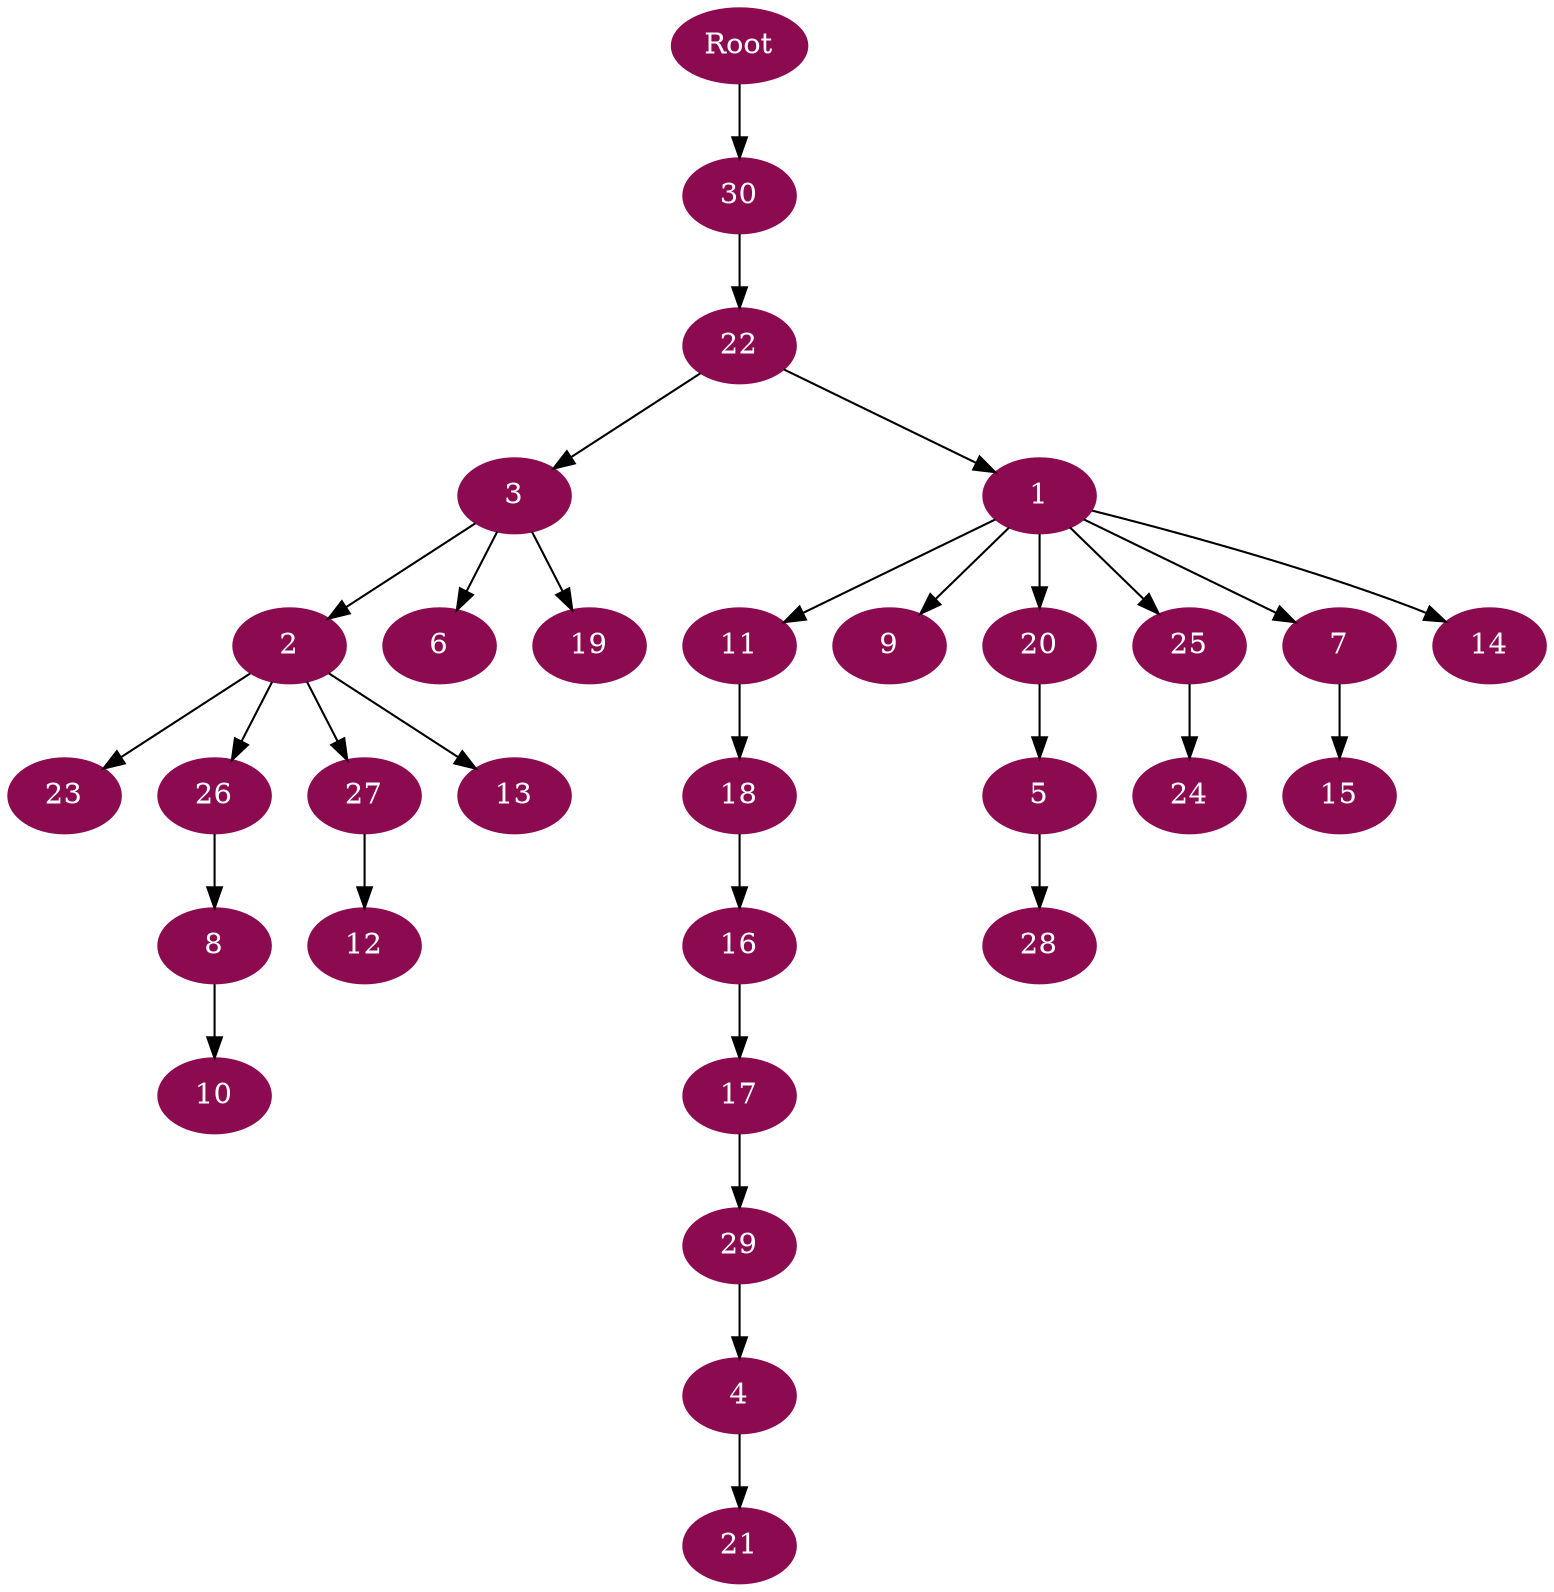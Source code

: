digraph G {
node [color=deeppink4, style=filled, fontcolor=white];
Root -> 30;
30 -> 22;
22 -> 3;
3 -> 2;
2 -> 23;
2 -> 26;
26 -> 8;
8 -> 10;
2 -> 27;
27 -> 12;
2 -> 13;
3 -> 6;
3 -> 19;
22 -> 1;
1 -> 11;
11 -> 18;
18 -> 16;
16 -> 17;
17 -> 29;
29 -> 4;
4 -> 21;
1 -> 9;
1 -> 20;
20 -> 5;
5 -> 28;
1 -> 25;
25 -> 24;
1 -> 7;
7 -> 15;
1 -> 14;
}
